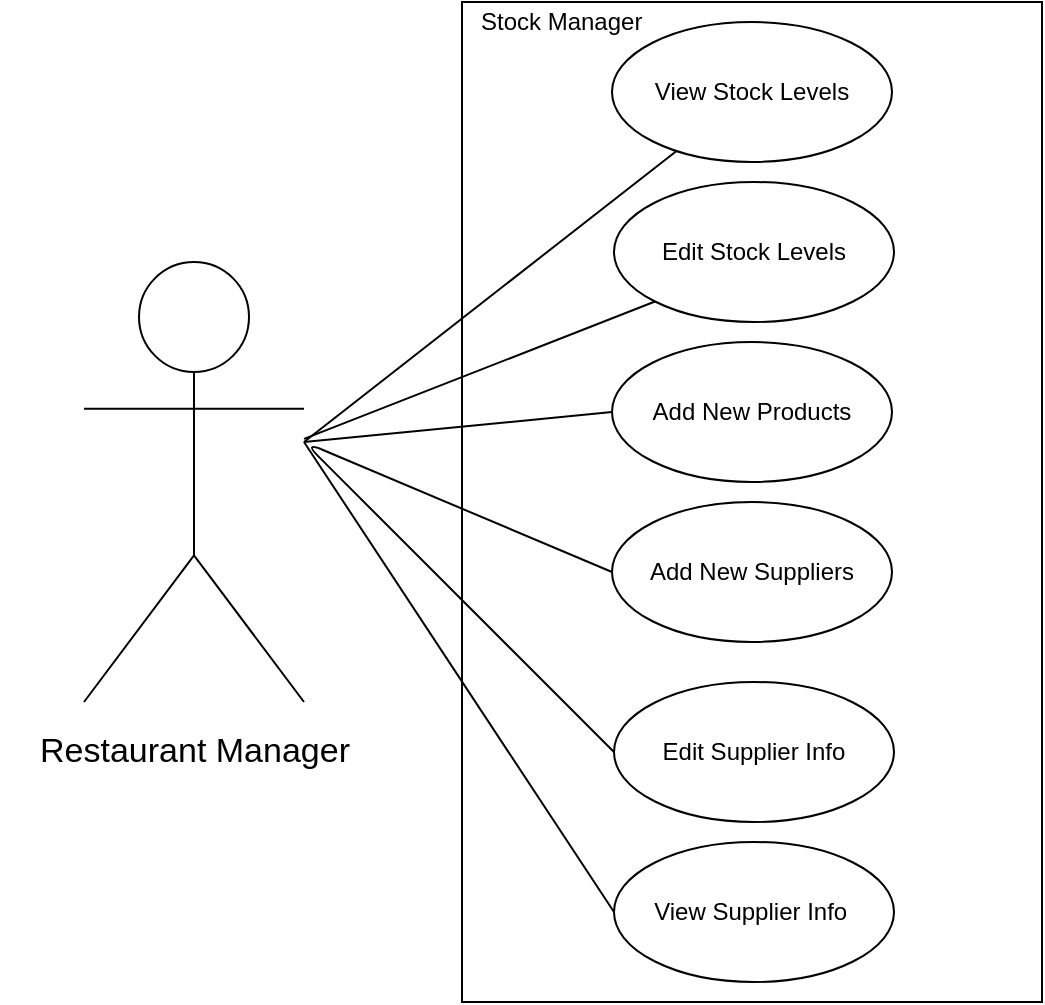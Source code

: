 <mxfile version="14.2.9" type="device"><diagram id="sN0CpUmjS_cw340Z8wlL" name="Page-1"><mxGraphModel dx="946" dy="446" grid="1" gridSize="10" guides="1" tooltips="1" connect="1" arrows="1" fold="1" page="1" pageScale="1" pageWidth="827" pageHeight="1169" math="0" shadow="0"><root><mxCell id="0"/><mxCell id="1" parent="0"/><mxCell id="jGynfVWCyrUYclVvP4U_-8" value="" style="rounded=0;whiteSpace=wrap;html=1;" vertex="1" parent="1"><mxGeometry x="269" y="30" width="290" height="500" as="geometry"/></mxCell><mxCell id="jGynfVWCyrUYclVvP4U_-1" value="Add New Suppliers" style="ellipse;whiteSpace=wrap;html=1;" vertex="1" parent="1"><mxGeometry x="344" y="280" width="140" height="70" as="geometry"/></mxCell><mxCell id="jGynfVWCyrUYclVvP4U_-2" value="Add New Products" style="ellipse;whiteSpace=wrap;html=1;" vertex="1" parent="1"><mxGeometry x="344" y="200" width="140" height="70" as="geometry"/></mxCell><mxCell id="jGynfVWCyrUYclVvP4U_-3" value="Edit Stock Levels" style="ellipse;whiteSpace=wrap;html=1;" vertex="1" parent="1"><mxGeometry x="345" y="120" width="140" height="70" as="geometry"/></mxCell><mxCell id="jGynfVWCyrUYclVvP4U_-4" value="View Supplier Info&amp;nbsp;" style="ellipse;whiteSpace=wrap;html=1;" vertex="1" parent="1"><mxGeometry x="345" y="450" width="140" height="70" as="geometry"/></mxCell><mxCell id="jGynfVWCyrUYclVvP4U_-5" value="View Stock Levels" style="ellipse;whiteSpace=wrap;html=1;" vertex="1" parent="1"><mxGeometry x="344" y="40" width="140" height="70" as="geometry"/></mxCell><mxCell id="jGynfVWCyrUYclVvP4U_-6" value="Actor" style="shape=umlActor;verticalLabelPosition=top;verticalAlign=bottom;html=1;fontSize=17;sketch=0;shadow=0;container=1;labelPosition=left;align=right;fontStyle=0;fontFamily=Helvetica;horizontal=1;textOpacity=0;" vertex="1" parent="1"><mxGeometry x="80" y="160" width="110" height="220" as="geometry"><mxRectangle x="80" y="140" width="70" height="30" as="alternateBounds"/></mxGeometry></mxCell><mxCell id="jGynfVWCyrUYclVvP4U_-18" value="Restaurant Manager" style="text;html=1;align=center;verticalAlign=middle;resizable=0;points=[];autosize=1;fontSize=17;fontFamily=Helvetica;" vertex="1" parent="1"><mxGeometry x="50" y="390" width="170" height="30" as="geometry"/></mxCell><mxCell id="jGynfVWCyrUYclVvP4U_-19" value="Edit Supplier Info" style="ellipse;whiteSpace=wrap;html=1;shadow=0;sketch=0;fontFamily=Helvetica;fontSize=12;align=center;" vertex="1" parent="1"><mxGeometry x="345" y="370" width="140" height="70" as="geometry"/></mxCell><mxCell id="jGynfVWCyrUYclVvP4U_-22" value="Stock Manager&amp;nbsp;" style="text;html=1;align=center;verticalAlign=middle;resizable=0;points=[];autosize=1;fontSize=12;fontFamily=Helvetica;" vertex="1" parent="1"><mxGeometry x="270" y="30" width="100" height="20" as="geometry"/></mxCell><mxCell id="jGynfVWCyrUYclVvP4U_-26" value="" style="endArrow=none;html=1;fontFamily=Helvetica;fontSize=12;entryX=0;entryY=1;entryDx=0;entryDy=0;" edge="1" parent="1" source="jGynfVWCyrUYclVvP4U_-6" target="jGynfVWCyrUYclVvP4U_-3"><mxGeometry width="50" height="50" relative="1" as="geometry"><mxPoint x="340" y="230" as="sourcePoint"/><mxPoint x="390" y="180" as="targetPoint"/></mxGeometry></mxCell><mxCell id="jGynfVWCyrUYclVvP4U_-27" value="" style="endArrow=none;html=1;fontFamily=Helvetica;fontSize=12;" edge="1" parent="1" target="jGynfVWCyrUYclVvP4U_-5"><mxGeometry width="50" height="50" relative="1" as="geometry"><mxPoint x="190" y="250" as="sourcePoint"/><mxPoint x="240" y="200" as="targetPoint"/></mxGeometry></mxCell><mxCell id="jGynfVWCyrUYclVvP4U_-28" value="" style="endArrow=none;html=1;fontFamily=Helvetica;fontSize=12;entryX=0;entryY=0.5;entryDx=0;entryDy=0;" edge="1" parent="1" target="jGynfVWCyrUYclVvP4U_-2"><mxGeometry width="50" height="50" relative="1" as="geometry"><mxPoint x="190" y="250" as="sourcePoint"/><mxPoint x="260" y="230" as="targetPoint"/></mxGeometry></mxCell><mxCell id="jGynfVWCyrUYclVvP4U_-29" value="" style="endArrow=none;html=1;fontFamily=Helvetica;fontSize=12;exitX=0;exitY=0.5;exitDx=0;exitDy=0;entryX=0;entryY=0.5;entryDx=0;entryDy=0;" edge="1" parent="1" source="jGynfVWCyrUYclVvP4U_-19" target="jGynfVWCyrUYclVvP4U_-1"><mxGeometry width="50" height="50" relative="1" as="geometry"><mxPoint x="340" y="370" as="sourcePoint"/><mxPoint x="390" y="320" as="targetPoint"/><Array as="points"><mxPoint x="190" y="250"/></Array></mxGeometry></mxCell><mxCell id="jGynfVWCyrUYclVvP4U_-31" value="" style="endArrow=none;html=1;fontFamily=Helvetica;fontSize=12;exitX=0;exitY=0.5;exitDx=0;exitDy=0;" edge="1" parent="1" source="jGynfVWCyrUYclVvP4U_-4"><mxGeometry width="50" height="50" relative="1" as="geometry"><mxPoint x="140" y="300" as="sourcePoint"/><mxPoint x="190" y="250" as="targetPoint"/></mxGeometry></mxCell></root></mxGraphModel></diagram></mxfile>